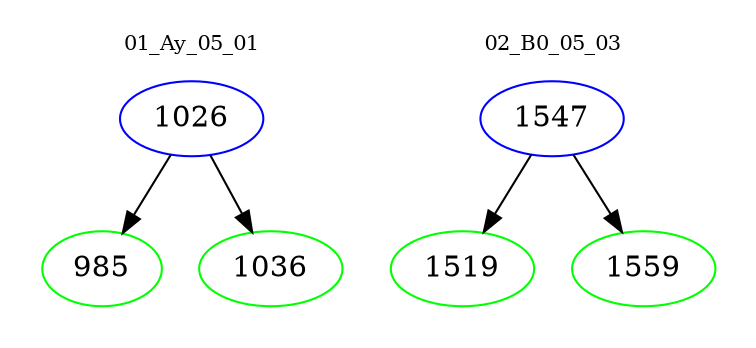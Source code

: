 digraph{
subgraph cluster_0 {
color = white
label = "01_Ay_05_01";
fontsize=10;
T0_1026 [label="1026", color="blue"]
T0_1026 -> T0_985 [color="black"]
T0_985 [label="985", color="green"]
T0_1026 -> T0_1036 [color="black"]
T0_1036 [label="1036", color="green"]
}
subgraph cluster_1 {
color = white
label = "02_B0_05_03";
fontsize=10;
T1_1547 [label="1547", color="blue"]
T1_1547 -> T1_1519 [color="black"]
T1_1519 [label="1519", color="green"]
T1_1547 -> T1_1559 [color="black"]
T1_1559 [label="1559", color="green"]
}
}
